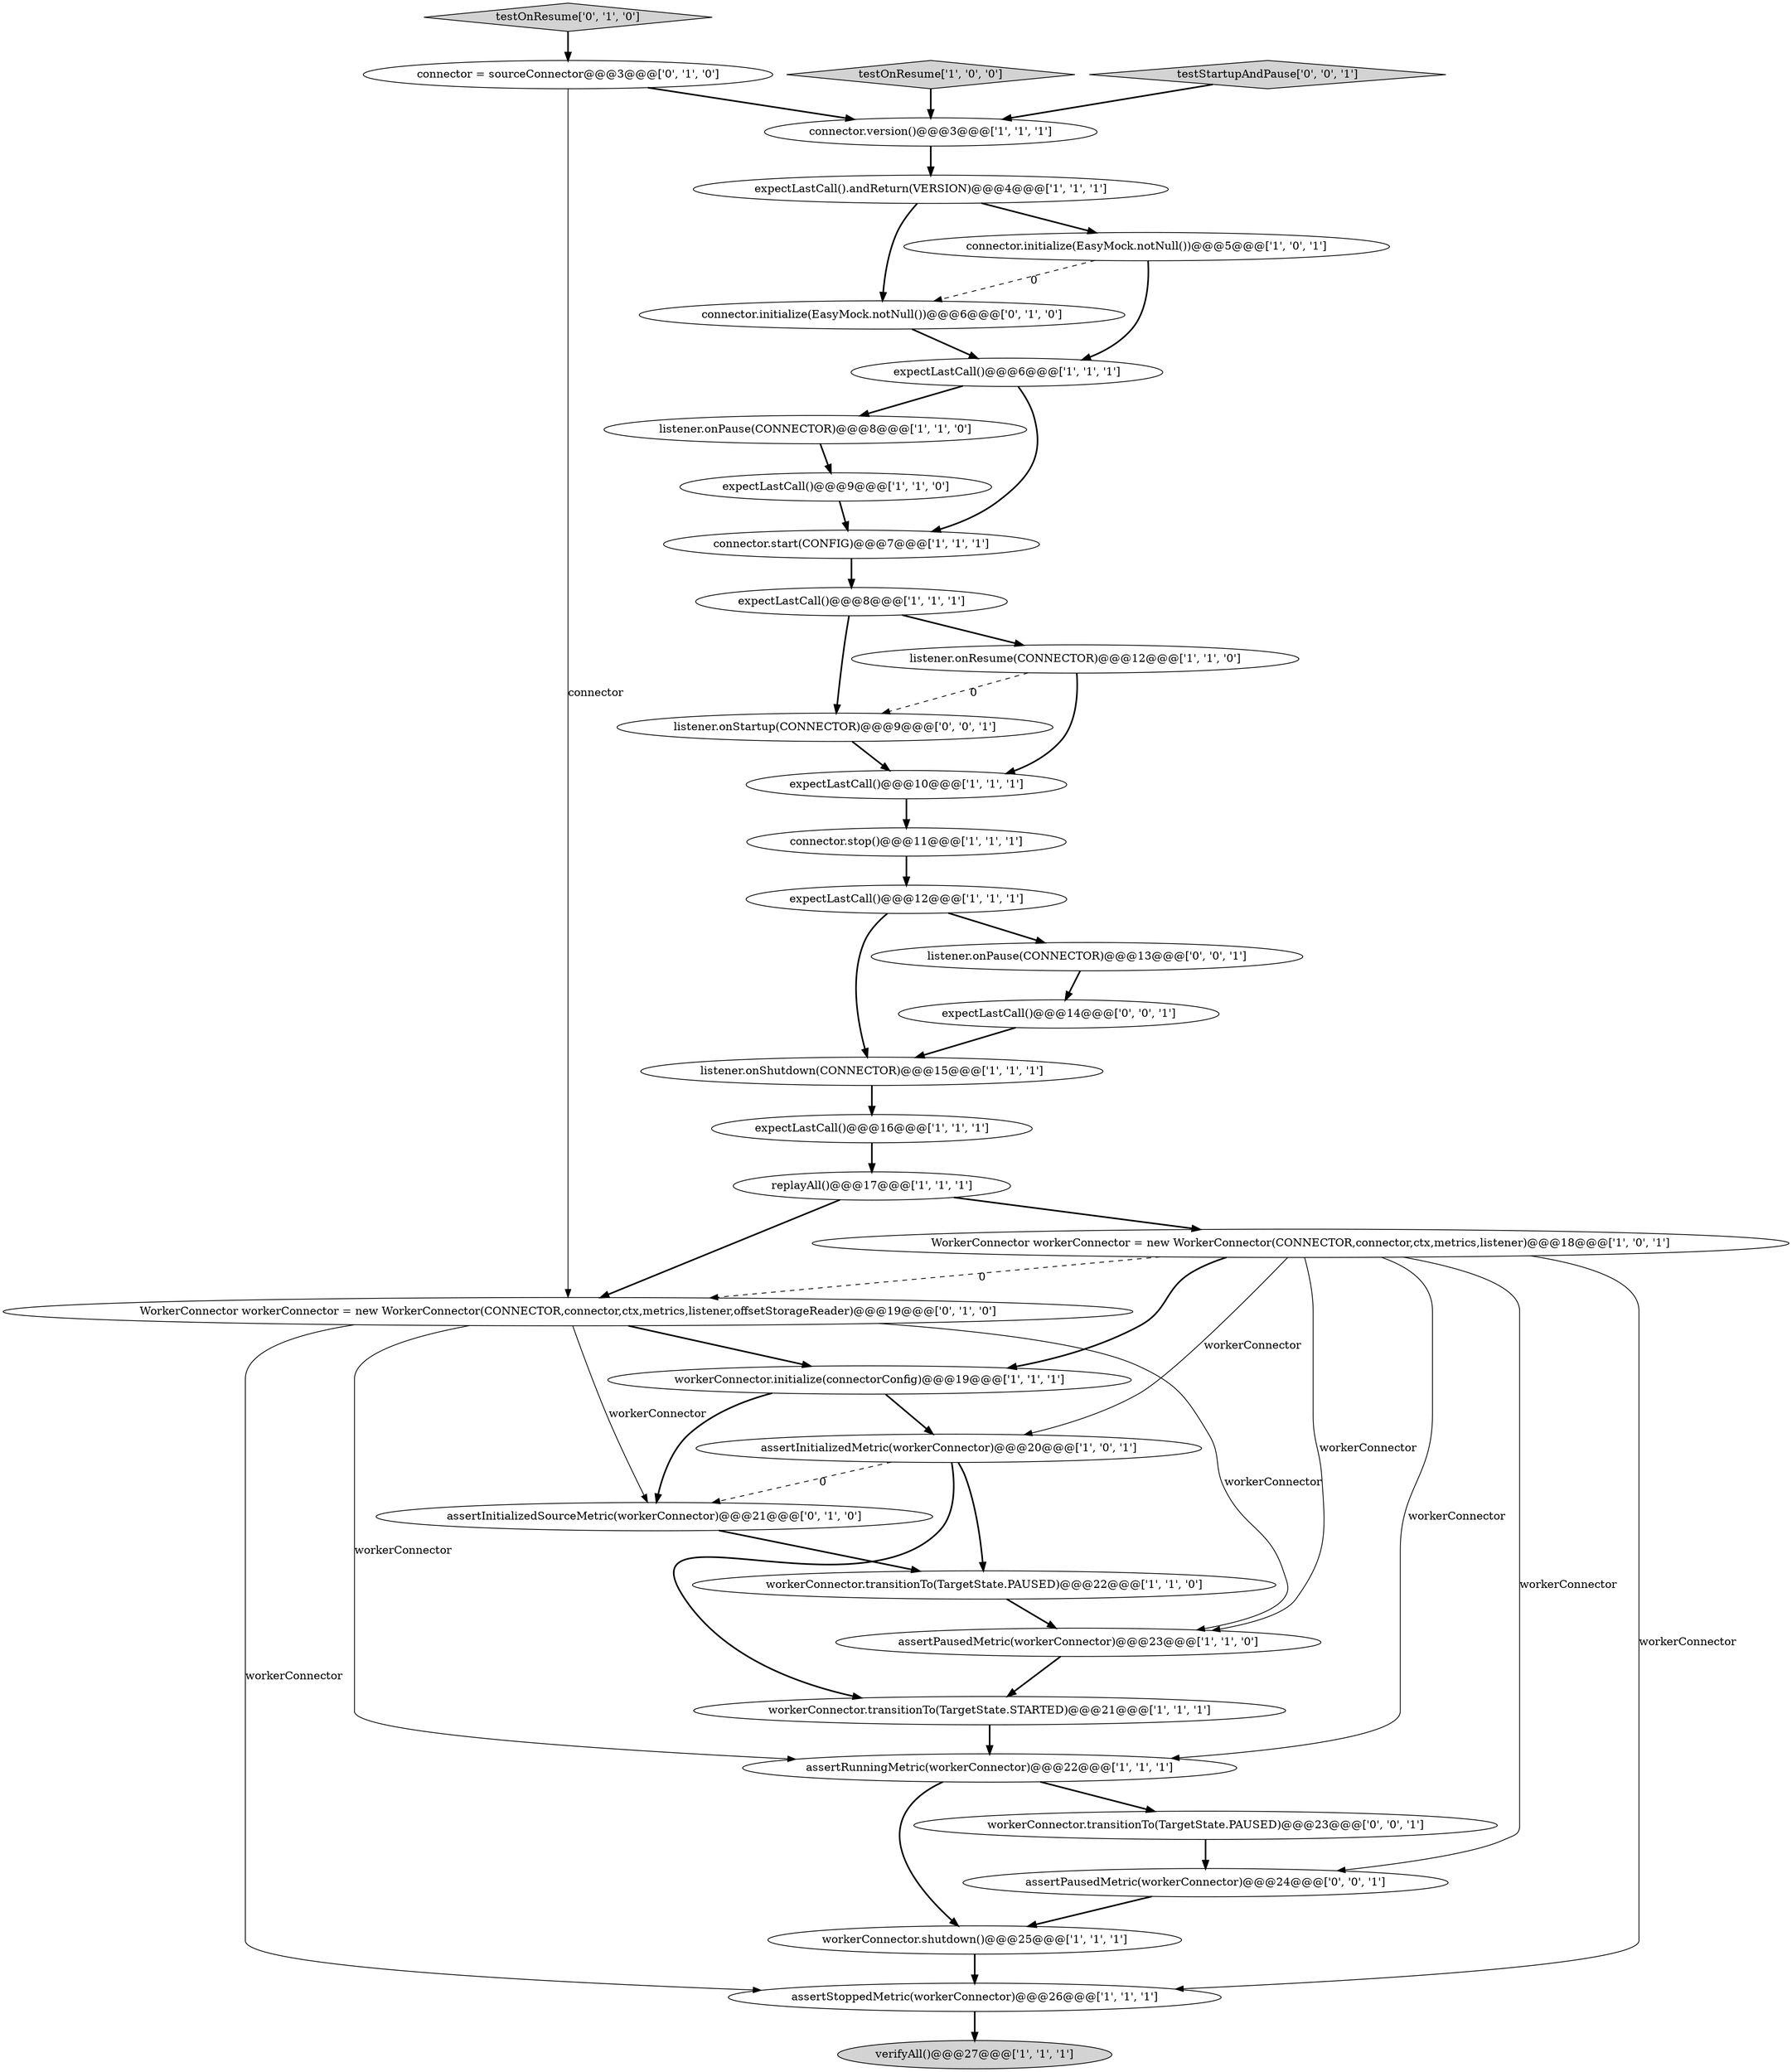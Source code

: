digraph {
19 [style = filled, label = "testOnResume['1', '0', '0']", fillcolor = lightgray, shape = diamond image = "AAA0AAABBB1BBB"];
0 [style = filled, label = "workerConnector.shutdown()@@@25@@@['1', '1', '1']", fillcolor = white, shape = ellipse image = "AAA0AAABBB1BBB"];
15 [style = filled, label = "expectLastCall()@@@12@@@['1', '1', '1']", fillcolor = white, shape = ellipse image = "AAA0AAABBB1BBB"];
8 [style = filled, label = "expectLastCall()@@@6@@@['1', '1', '1']", fillcolor = white, shape = ellipse image = "AAA0AAABBB1BBB"];
2 [style = filled, label = "connector.stop()@@@11@@@['1', '1', '1']", fillcolor = white, shape = ellipse image = "AAA0AAABBB1BBB"];
32 [style = filled, label = "testStartupAndPause['0', '0', '1']", fillcolor = lightgray, shape = diamond image = "AAA0AAABBB3BBB"];
34 [style = filled, label = "workerConnector.transitionTo(TargetState.PAUSED)@@@23@@@['0', '0', '1']", fillcolor = white, shape = ellipse image = "AAA0AAABBB3BBB"];
12 [style = filled, label = "assertInitializedMetric(workerConnector)@@@20@@@['1', '0', '1']", fillcolor = white, shape = ellipse image = "AAA0AAABBB1BBB"];
28 [style = filled, label = "connector = sourceConnector@@@3@@@['0', '1', '0']", fillcolor = white, shape = ellipse image = "AAA1AAABBB2BBB"];
27 [style = filled, label = "WorkerConnector workerConnector = new WorkerConnector(CONNECTOR,connector,ctx,metrics,listener,offsetStorageReader)@@@19@@@['0', '1', '0']", fillcolor = white, shape = ellipse image = "AAA1AAABBB2BBB"];
13 [style = filled, label = "assertPausedMetric(workerConnector)@@@23@@@['1', '1', '0']", fillcolor = white, shape = ellipse image = "AAA0AAABBB1BBB"];
16 [style = filled, label = "listener.onPause(CONNECTOR)@@@8@@@['1', '1', '0']", fillcolor = white, shape = ellipse image = "AAA0AAABBB1BBB"];
36 [style = filled, label = "listener.onStartup(CONNECTOR)@@@9@@@['0', '0', '1']", fillcolor = white, shape = ellipse image = "AAA0AAABBB3BBB"];
20 [style = filled, label = "assertStoppedMetric(workerConnector)@@@26@@@['1', '1', '1']", fillcolor = white, shape = ellipse image = "AAA0AAABBB1BBB"];
23 [style = filled, label = "workerConnector.transitionTo(TargetState.PAUSED)@@@22@@@['1', '1', '0']", fillcolor = white, shape = ellipse image = "AAA0AAABBB1BBB"];
22 [style = filled, label = "expectLastCall().andReturn(VERSION)@@@4@@@['1', '1', '1']", fillcolor = white, shape = ellipse image = "AAA0AAABBB1BBB"];
21 [style = filled, label = "expectLastCall()@@@8@@@['1', '1', '1']", fillcolor = white, shape = ellipse image = "AAA0AAABBB1BBB"];
30 [style = filled, label = "testOnResume['0', '1', '0']", fillcolor = lightgray, shape = diamond image = "AAA0AAABBB2BBB"];
14 [style = filled, label = "expectLastCall()@@@10@@@['1', '1', '1']", fillcolor = white, shape = ellipse image = "AAA0AAABBB1BBB"];
11 [style = filled, label = "listener.onShutdown(CONNECTOR)@@@15@@@['1', '1', '1']", fillcolor = white, shape = ellipse image = "AAA0AAABBB1BBB"];
33 [style = filled, label = "listener.onPause(CONNECTOR)@@@13@@@['0', '0', '1']", fillcolor = white, shape = ellipse image = "AAA0AAABBB3BBB"];
17 [style = filled, label = "listener.onResume(CONNECTOR)@@@12@@@['1', '1', '0']", fillcolor = white, shape = ellipse image = "AAA0AAABBB1BBB"];
31 [style = filled, label = "expectLastCall()@@@14@@@['0', '0', '1']", fillcolor = white, shape = ellipse image = "AAA0AAABBB3BBB"];
10 [style = filled, label = "assertRunningMetric(workerConnector)@@@22@@@['1', '1', '1']", fillcolor = white, shape = ellipse image = "AAA0AAABBB1BBB"];
9 [style = filled, label = "expectLastCall()@@@9@@@['1', '1', '0']", fillcolor = white, shape = ellipse image = "AAA0AAABBB1BBB"];
4 [style = filled, label = "WorkerConnector workerConnector = new WorkerConnector(CONNECTOR,connector,ctx,metrics,listener)@@@18@@@['1', '0', '1']", fillcolor = white, shape = ellipse image = "AAA0AAABBB1BBB"];
5 [style = filled, label = "expectLastCall()@@@16@@@['1', '1', '1']", fillcolor = white, shape = ellipse image = "AAA0AAABBB1BBB"];
1 [style = filled, label = "workerConnector.initialize(connectorConfig)@@@19@@@['1', '1', '1']", fillcolor = white, shape = ellipse image = "AAA0AAABBB1BBB"];
35 [style = filled, label = "assertPausedMetric(workerConnector)@@@24@@@['0', '0', '1']", fillcolor = white, shape = ellipse image = "AAA0AAABBB3BBB"];
26 [style = filled, label = "assertInitializedSourceMetric(workerConnector)@@@21@@@['0', '1', '0']", fillcolor = white, shape = ellipse image = "AAA1AAABBB2BBB"];
29 [style = filled, label = "connector.initialize(EasyMock.notNull())@@@6@@@['0', '1', '0']", fillcolor = white, shape = ellipse image = "AAA1AAABBB2BBB"];
25 [style = filled, label = "connector.version()@@@3@@@['1', '1', '1']", fillcolor = white, shape = ellipse image = "AAA0AAABBB1BBB"];
7 [style = filled, label = "verifyAll()@@@27@@@['1', '1', '1']", fillcolor = lightgray, shape = ellipse image = "AAA0AAABBB1BBB"];
18 [style = filled, label = "replayAll()@@@17@@@['1', '1', '1']", fillcolor = white, shape = ellipse image = "AAA0AAABBB1BBB"];
3 [style = filled, label = "connector.start(CONFIG)@@@7@@@['1', '1', '1']", fillcolor = white, shape = ellipse image = "AAA0AAABBB1BBB"];
6 [style = filled, label = "workerConnector.transitionTo(TargetState.STARTED)@@@21@@@['1', '1', '1']", fillcolor = white, shape = ellipse image = "AAA0AAABBB1BBB"];
24 [style = filled, label = "connector.initialize(EasyMock.notNull())@@@5@@@['1', '0', '1']", fillcolor = white, shape = ellipse image = "AAA0AAABBB1BBB"];
8->16 [style = bold, label=""];
22->29 [style = bold, label=""];
12->26 [style = dashed, label="0"];
4->27 [style = dashed, label="0"];
31->11 [style = bold, label=""];
33->31 [style = bold, label=""];
20->7 [style = bold, label=""];
29->8 [style = bold, label=""];
15->33 [style = bold, label=""];
22->24 [style = bold, label=""];
1->12 [style = bold, label=""];
28->27 [style = solid, label="connector"];
3->21 [style = bold, label=""];
9->3 [style = bold, label=""];
21->17 [style = bold, label=""];
13->6 [style = bold, label=""];
27->13 [style = solid, label="workerConnector"];
17->14 [style = bold, label=""];
24->29 [style = dashed, label="0"];
12->23 [style = bold, label=""];
4->1 [style = bold, label=""];
8->3 [style = bold, label=""];
4->13 [style = solid, label="workerConnector"];
4->20 [style = solid, label="workerConnector"];
6->10 [style = bold, label=""];
19->25 [style = bold, label=""];
35->0 [style = bold, label=""];
0->20 [style = bold, label=""];
23->13 [style = bold, label=""];
27->1 [style = bold, label=""];
32->25 [style = bold, label=""];
15->11 [style = bold, label=""];
4->12 [style = solid, label="workerConnector"];
36->14 [style = bold, label=""];
5->18 [style = bold, label=""];
27->10 [style = solid, label="workerConnector"];
27->26 [style = solid, label="workerConnector"];
11->5 [style = bold, label=""];
12->6 [style = bold, label=""];
14->2 [style = bold, label=""];
30->28 [style = bold, label=""];
1->26 [style = bold, label=""];
26->23 [style = bold, label=""];
4->35 [style = solid, label="workerConnector"];
17->36 [style = dashed, label="0"];
34->35 [style = bold, label=""];
10->34 [style = bold, label=""];
24->8 [style = bold, label=""];
21->36 [style = bold, label=""];
18->27 [style = bold, label=""];
25->22 [style = bold, label=""];
4->10 [style = solid, label="workerConnector"];
27->20 [style = solid, label="workerConnector"];
2->15 [style = bold, label=""];
28->25 [style = bold, label=""];
10->0 [style = bold, label=""];
18->4 [style = bold, label=""];
16->9 [style = bold, label=""];
}
